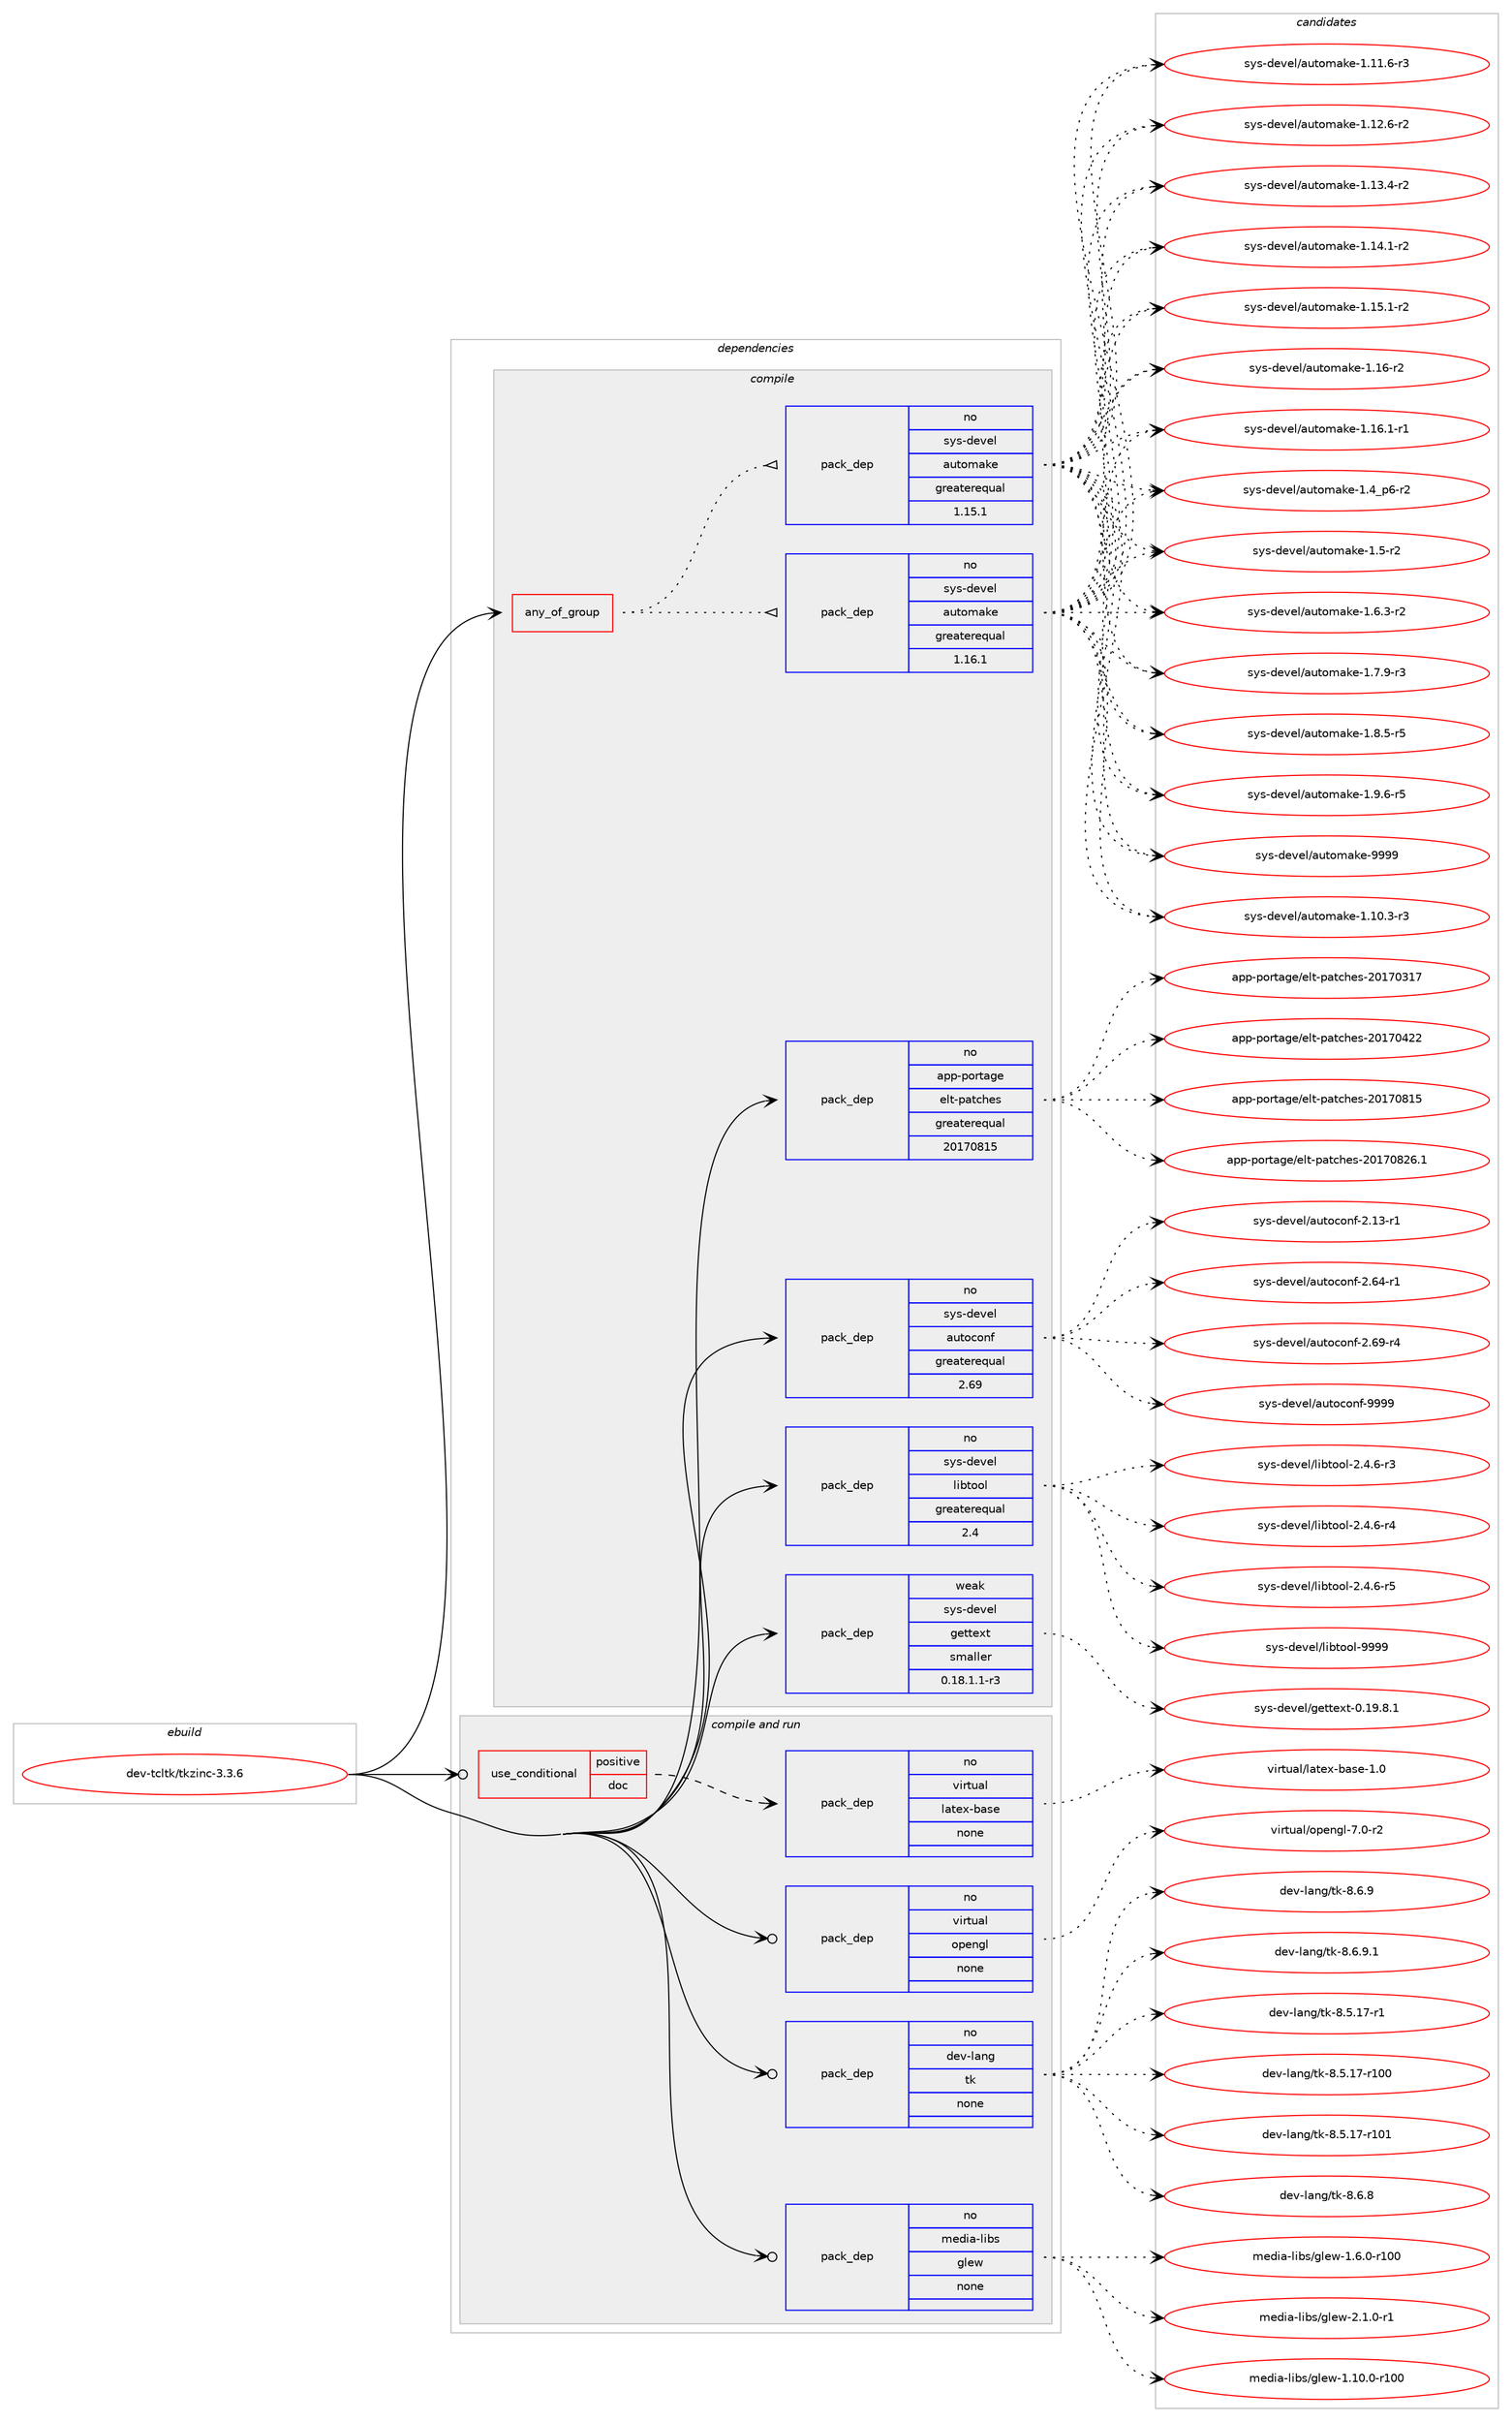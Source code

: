 digraph prolog {

# *************
# Graph options
# *************

newrank=true;
concentrate=true;
compound=true;
graph [rankdir=LR,fontname=Helvetica,fontsize=10,ranksep=1.5];#, ranksep=2.5, nodesep=0.2];
edge  [arrowhead=vee];
node  [fontname=Helvetica,fontsize=10];

# **********
# The ebuild
# **********

subgraph cluster_leftcol {
color=gray;
rank=same;
label=<<i>ebuild</i>>;
id [label="dev-tcltk/tkzinc-3.3.6", color=red, width=4, href="../dev-tcltk/tkzinc-3.3.6.svg"];
}

# ****************
# The dependencies
# ****************

subgraph cluster_midcol {
color=gray;
label=<<i>dependencies</i>>;
subgraph cluster_compile {
fillcolor="#eeeeee";
style=filled;
label=<<i>compile</i>>;
subgraph any22978 {
dependency1539150 [label=<<TABLE BORDER="0" CELLBORDER="1" CELLSPACING="0" CELLPADDING="4"><TR><TD CELLPADDING="10">any_of_group</TD></TR></TABLE>>, shape=none, color=red];subgraph pack1092605 {
dependency1539151 [label=<<TABLE BORDER="0" CELLBORDER="1" CELLSPACING="0" CELLPADDING="4" WIDTH="220"><TR><TD ROWSPAN="6" CELLPADDING="30">pack_dep</TD></TR><TR><TD WIDTH="110">no</TD></TR><TR><TD>sys-devel</TD></TR><TR><TD>automake</TD></TR><TR><TD>greaterequal</TD></TR><TR><TD>1.16.1</TD></TR></TABLE>>, shape=none, color=blue];
}
dependency1539150:e -> dependency1539151:w [weight=20,style="dotted",arrowhead="oinv"];
subgraph pack1092606 {
dependency1539152 [label=<<TABLE BORDER="0" CELLBORDER="1" CELLSPACING="0" CELLPADDING="4" WIDTH="220"><TR><TD ROWSPAN="6" CELLPADDING="30">pack_dep</TD></TR><TR><TD WIDTH="110">no</TD></TR><TR><TD>sys-devel</TD></TR><TR><TD>automake</TD></TR><TR><TD>greaterequal</TD></TR><TR><TD>1.15.1</TD></TR></TABLE>>, shape=none, color=blue];
}
dependency1539150:e -> dependency1539152:w [weight=20,style="dotted",arrowhead="oinv"];
}
id:e -> dependency1539150:w [weight=20,style="solid",arrowhead="vee"];
subgraph pack1092607 {
dependency1539153 [label=<<TABLE BORDER="0" CELLBORDER="1" CELLSPACING="0" CELLPADDING="4" WIDTH="220"><TR><TD ROWSPAN="6" CELLPADDING="30">pack_dep</TD></TR><TR><TD WIDTH="110">no</TD></TR><TR><TD>app-portage</TD></TR><TR><TD>elt-patches</TD></TR><TR><TD>greaterequal</TD></TR><TR><TD>20170815</TD></TR></TABLE>>, shape=none, color=blue];
}
id:e -> dependency1539153:w [weight=20,style="solid",arrowhead="vee"];
subgraph pack1092608 {
dependency1539154 [label=<<TABLE BORDER="0" CELLBORDER="1" CELLSPACING="0" CELLPADDING="4" WIDTH="220"><TR><TD ROWSPAN="6" CELLPADDING="30">pack_dep</TD></TR><TR><TD WIDTH="110">no</TD></TR><TR><TD>sys-devel</TD></TR><TR><TD>autoconf</TD></TR><TR><TD>greaterequal</TD></TR><TR><TD>2.69</TD></TR></TABLE>>, shape=none, color=blue];
}
id:e -> dependency1539154:w [weight=20,style="solid",arrowhead="vee"];
subgraph pack1092609 {
dependency1539155 [label=<<TABLE BORDER="0" CELLBORDER="1" CELLSPACING="0" CELLPADDING="4" WIDTH="220"><TR><TD ROWSPAN="6" CELLPADDING="30">pack_dep</TD></TR><TR><TD WIDTH="110">no</TD></TR><TR><TD>sys-devel</TD></TR><TR><TD>libtool</TD></TR><TR><TD>greaterequal</TD></TR><TR><TD>2.4</TD></TR></TABLE>>, shape=none, color=blue];
}
id:e -> dependency1539155:w [weight=20,style="solid",arrowhead="vee"];
subgraph pack1092610 {
dependency1539156 [label=<<TABLE BORDER="0" CELLBORDER="1" CELLSPACING="0" CELLPADDING="4" WIDTH="220"><TR><TD ROWSPAN="6" CELLPADDING="30">pack_dep</TD></TR><TR><TD WIDTH="110">weak</TD></TR><TR><TD>sys-devel</TD></TR><TR><TD>gettext</TD></TR><TR><TD>smaller</TD></TR><TR><TD>0.18.1.1-r3</TD></TR></TABLE>>, shape=none, color=blue];
}
id:e -> dependency1539156:w [weight=20,style="solid",arrowhead="vee"];
}
subgraph cluster_compileandrun {
fillcolor="#eeeeee";
style=filled;
label=<<i>compile and run</i>>;
subgraph cond422978 {
dependency1539157 [label=<<TABLE BORDER="0" CELLBORDER="1" CELLSPACING="0" CELLPADDING="4"><TR><TD ROWSPAN="3" CELLPADDING="10">use_conditional</TD></TR><TR><TD>positive</TD></TR><TR><TD>doc</TD></TR></TABLE>>, shape=none, color=red];
subgraph pack1092611 {
dependency1539158 [label=<<TABLE BORDER="0" CELLBORDER="1" CELLSPACING="0" CELLPADDING="4" WIDTH="220"><TR><TD ROWSPAN="6" CELLPADDING="30">pack_dep</TD></TR><TR><TD WIDTH="110">no</TD></TR><TR><TD>virtual</TD></TR><TR><TD>latex-base</TD></TR><TR><TD>none</TD></TR><TR><TD></TD></TR></TABLE>>, shape=none, color=blue];
}
dependency1539157:e -> dependency1539158:w [weight=20,style="dashed",arrowhead="vee"];
}
id:e -> dependency1539157:w [weight=20,style="solid",arrowhead="odotvee"];
subgraph pack1092612 {
dependency1539159 [label=<<TABLE BORDER="0" CELLBORDER="1" CELLSPACING="0" CELLPADDING="4" WIDTH="220"><TR><TD ROWSPAN="6" CELLPADDING="30">pack_dep</TD></TR><TR><TD WIDTH="110">no</TD></TR><TR><TD>dev-lang</TD></TR><TR><TD>tk</TD></TR><TR><TD>none</TD></TR><TR><TD></TD></TR></TABLE>>, shape=none, color=blue];
}
id:e -> dependency1539159:w [weight=20,style="solid",arrowhead="odotvee"];
subgraph pack1092613 {
dependency1539160 [label=<<TABLE BORDER="0" CELLBORDER="1" CELLSPACING="0" CELLPADDING="4" WIDTH="220"><TR><TD ROWSPAN="6" CELLPADDING="30">pack_dep</TD></TR><TR><TD WIDTH="110">no</TD></TR><TR><TD>media-libs</TD></TR><TR><TD>glew</TD></TR><TR><TD>none</TD></TR><TR><TD></TD></TR></TABLE>>, shape=none, color=blue];
}
id:e -> dependency1539160:w [weight=20,style="solid",arrowhead="odotvee"];
subgraph pack1092614 {
dependency1539161 [label=<<TABLE BORDER="0" CELLBORDER="1" CELLSPACING="0" CELLPADDING="4" WIDTH="220"><TR><TD ROWSPAN="6" CELLPADDING="30">pack_dep</TD></TR><TR><TD WIDTH="110">no</TD></TR><TR><TD>virtual</TD></TR><TR><TD>opengl</TD></TR><TR><TD>none</TD></TR><TR><TD></TD></TR></TABLE>>, shape=none, color=blue];
}
id:e -> dependency1539161:w [weight=20,style="solid",arrowhead="odotvee"];
}
subgraph cluster_run {
fillcolor="#eeeeee";
style=filled;
label=<<i>run</i>>;
}
}

# **************
# The candidates
# **************

subgraph cluster_choices {
rank=same;
color=gray;
label=<<i>candidates</i>>;

subgraph choice1092605 {
color=black;
nodesep=1;
choice11512111545100101118101108479711711611110997107101454946494846514511451 [label="sys-devel/automake-1.10.3-r3", color=red, width=4,href="../sys-devel/automake-1.10.3-r3.svg"];
choice11512111545100101118101108479711711611110997107101454946494946544511451 [label="sys-devel/automake-1.11.6-r3", color=red, width=4,href="../sys-devel/automake-1.11.6-r3.svg"];
choice11512111545100101118101108479711711611110997107101454946495046544511450 [label="sys-devel/automake-1.12.6-r2", color=red, width=4,href="../sys-devel/automake-1.12.6-r2.svg"];
choice11512111545100101118101108479711711611110997107101454946495146524511450 [label="sys-devel/automake-1.13.4-r2", color=red, width=4,href="../sys-devel/automake-1.13.4-r2.svg"];
choice11512111545100101118101108479711711611110997107101454946495246494511450 [label="sys-devel/automake-1.14.1-r2", color=red, width=4,href="../sys-devel/automake-1.14.1-r2.svg"];
choice11512111545100101118101108479711711611110997107101454946495346494511450 [label="sys-devel/automake-1.15.1-r2", color=red, width=4,href="../sys-devel/automake-1.15.1-r2.svg"];
choice1151211154510010111810110847971171161111099710710145494649544511450 [label="sys-devel/automake-1.16-r2", color=red, width=4,href="../sys-devel/automake-1.16-r2.svg"];
choice11512111545100101118101108479711711611110997107101454946495446494511449 [label="sys-devel/automake-1.16.1-r1", color=red, width=4,href="../sys-devel/automake-1.16.1-r1.svg"];
choice115121115451001011181011084797117116111109971071014549465295112544511450 [label="sys-devel/automake-1.4_p6-r2", color=red, width=4,href="../sys-devel/automake-1.4_p6-r2.svg"];
choice11512111545100101118101108479711711611110997107101454946534511450 [label="sys-devel/automake-1.5-r2", color=red, width=4,href="../sys-devel/automake-1.5-r2.svg"];
choice115121115451001011181011084797117116111109971071014549465446514511450 [label="sys-devel/automake-1.6.3-r2", color=red, width=4,href="../sys-devel/automake-1.6.3-r2.svg"];
choice115121115451001011181011084797117116111109971071014549465546574511451 [label="sys-devel/automake-1.7.9-r3", color=red, width=4,href="../sys-devel/automake-1.7.9-r3.svg"];
choice115121115451001011181011084797117116111109971071014549465646534511453 [label="sys-devel/automake-1.8.5-r5", color=red, width=4,href="../sys-devel/automake-1.8.5-r5.svg"];
choice115121115451001011181011084797117116111109971071014549465746544511453 [label="sys-devel/automake-1.9.6-r5", color=red, width=4,href="../sys-devel/automake-1.9.6-r5.svg"];
choice115121115451001011181011084797117116111109971071014557575757 [label="sys-devel/automake-9999", color=red, width=4,href="../sys-devel/automake-9999.svg"];
dependency1539151:e -> choice11512111545100101118101108479711711611110997107101454946494846514511451:w [style=dotted,weight="100"];
dependency1539151:e -> choice11512111545100101118101108479711711611110997107101454946494946544511451:w [style=dotted,weight="100"];
dependency1539151:e -> choice11512111545100101118101108479711711611110997107101454946495046544511450:w [style=dotted,weight="100"];
dependency1539151:e -> choice11512111545100101118101108479711711611110997107101454946495146524511450:w [style=dotted,weight="100"];
dependency1539151:e -> choice11512111545100101118101108479711711611110997107101454946495246494511450:w [style=dotted,weight="100"];
dependency1539151:e -> choice11512111545100101118101108479711711611110997107101454946495346494511450:w [style=dotted,weight="100"];
dependency1539151:e -> choice1151211154510010111810110847971171161111099710710145494649544511450:w [style=dotted,weight="100"];
dependency1539151:e -> choice11512111545100101118101108479711711611110997107101454946495446494511449:w [style=dotted,weight="100"];
dependency1539151:e -> choice115121115451001011181011084797117116111109971071014549465295112544511450:w [style=dotted,weight="100"];
dependency1539151:e -> choice11512111545100101118101108479711711611110997107101454946534511450:w [style=dotted,weight="100"];
dependency1539151:e -> choice115121115451001011181011084797117116111109971071014549465446514511450:w [style=dotted,weight="100"];
dependency1539151:e -> choice115121115451001011181011084797117116111109971071014549465546574511451:w [style=dotted,weight="100"];
dependency1539151:e -> choice115121115451001011181011084797117116111109971071014549465646534511453:w [style=dotted,weight="100"];
dependency1539151:e -> choice115121115451001011181011084797117116111109971071014549465746544511453:w [style=dotted,weight="100"];
dependency1539151:e -> choice115121115451001011181011084797117116111109971071014557575757:w [style=dotted,weight="100"];
}
subgraph choice1092606 {
color=black;
nodesep=1;
choice11512111545100101118101108479711711611110997107101454946494846514511451 [label="sys-devel/automake-1.10.3-r3", color=red, width=4,href="../sys-devel/automake-1.10.3-r3.svg"];
choice11512111545100101118101108479711711611110997107101454946494946544511451 [label="sys-devel/automake-1.11.6-r3", color=red, width=4,href="../sys-devel/automake-1.11.6-r3.svg"];
choice11512111545100101118101108479711711611110997107101454946495046544511450 [label="sys-devel/automake-1.12.6-r2", color=red, width=4,href="../sys-devel/automake-1.12.6-r2.svg"];
choice11512111545100101118101108479711711611110997107101454946495146524511450 [label="sys-devel/automake-1.13.4-r2", color=red, width=4,href="../sys-devel/automake-1.13.4-r2.svg"];
choice11512111545100101118101108479711711611110997107101454946495246494511450 [label="sys-devel/automake-1.14.1-r2", color=red, width=4,href="../sys-devel/automake-1.14.1-r2.svg"];
choice11512111545100101118101108479711711611110997107101454946495346494511450 [label="sys-devel/automake-1.15.1-r2", color=red, width=4,href="../sys-devel/automake-1.15.1-r2.svg"];
choice1151211154510010111810110847971171161111099710710145494649544511450 [label="sys-devel/automake-1.16-r2", color=red, width=4,href="../sys-devel/automake-1.16-r2.svg"];
choice11512111545100101118101108479711711611110997107101454946495446494511449 [label="sys-devel/automake-1.16.1-r1", color=red, width=4,href="../sys-devel/automake-1.16.1-r1.svg"];
choice115121115451001011181011084797117116111109971071014549465295112544511450 [label="sys-devel/automake-1.4_p6-r2", color=red, width=4,href="../sys-devel/automake-1.4_p6-r2.svg"];
choice11512111545100101118101108479711711611110997107101454946534511450 [label="sys-devel/automake-1.5-r2", color=red, width=4,href="../sys-devel/automake-1.5-r2.svg"];
choice115121115451001011181011084797117116111109971071014549465446514511450 [label="sys-devel/automake-1.6.3-r2", color=red, width=4,href="../sys-devel/automake-1.6.3-r2.svg"];
choice115121115451001011181011084797117116111109971071014549465546574511451 [label="sys-devel/automake-1.7.9-r3", color=red, width=4,href="../sys-devel/automake-1.7.9-r3.svg"];
choice115121115451001011181011084797117116111109971071014549465646534511453 [label="sys-devel/automake-1.8.5-r5", color=red, width=4,href="../sys-devel/automake-1.8.5-r5.svg"];
choice115121115451001011181011084797117116111109971071014549465746544511453 [label="sys-devel/automake-1.9.6-r5", color=red, width=4,href="../sys-devel/automake-1.9.6-r5.svg"];
choice115121115451001011181011084797117116111109971071014557575757 [label="sys-devel/automake-9999", color=red, width=4,href="../sys-devel/automake-9999.svg"];
dependency1539152:e -> choice11512111545100101118101108479711711611110997107101454946494846514511451:w [style=dotted,weight="100"];
dependency1539152:e -> choice11512111545100101118101108479711711611110997107101454946494946544511451:w [style=dotted,weight="100"];
dependency1539152:e -> choice11512111545100101118101108479711711611110997107101454946495046544511450:w [style=dotted,weight="100"];
dependency1539152:e -> choice11512111545100101118101108479711711611110997107101454946495146524511450:w [style=dotted,weight="100"];
dependency1539152:e -> choice11512111545100101118101108479711711611110997107101454946495246494511450:w [style=dotted,weight="100"];
dependency1539152:e -> choice11512111545100101118101108479711711611110997107101454946495346494511450:w [style=dotted,weight="100"];
dependency1539152:e -> choice1151211154510010111810110847971171161111099710710145494649544511450:w [style=dotted,weight="100"];
dependency1539152:e -> choice11512111545100101118101108479711711611110997107101454946495446494511449:w [style=dotted,weight="100"];
dependency1539152:e -> choice115121115451001011181011084797117116111109971071014549465295112544511450:w [style=dotted,weight="100"];
dependency1539152:e -> choice11512111545100101118101108479711711611110997107101454946534511450:w [style=dotted,weight="100"];
dependency1539152:e -> choice115121115451001011181011084797117116111109971071014549465446514511450:w [style=dotted,weight="100"];
dependency1539152:e -> choice115121115451001011181011084797117116111109971071014549465546574511451:w [style=dotted,weight="100"];
dependency1539152:e -> choice115121115451001011181011084797117116111109971071014549465646534511453:w [style=dotted,weight="100"];
dependency1539152:e -> choice115121115451001011181011084797117116111109971071014549465746544511453:w [style=dotted,weight="100"];
dependency1539152:e -> choice115121115451001011181011084797117116111109971071014557575757:w [style=dotted,weight="100"];
}
subgraph choice1092607 {
color=black;
nodesep=1;
choice97112112451121111141169710310147101108116451129711699104101115455048495548514955 [label="app-portage/elt-patches-20170317", color=red, width=4,href="../app-portage/elt-patches-20170317.svg"];
choice97112112451121111141169710310147101108116451129711699104101115455048495548525050 [label="app-portage/elt-patches-20170422", color=red, width=4,href="../app-portage/elt-patches-20170422.svg"];
choice97112112451121111141169710310147101108116451129711699104101115455048495548564953 [label="app-portage/elt-patches-20170815", color=red, width=4,href="../app-portage/elt-patches-20170815.svg"];
choice971121124511211111411697103101471011081164511297116991041011154550484955485650544649 [label="app-portage/elt-patches-20170826.1", color=red, width=4,href="../app-portage/elt-patches-20170826.1.svg"];
dependency1539153:e -> choice97112112451121111141169710310147101108116451129711699104101115455048495548514955:w [style=dotted,weight="100"];
dependency1539153:e -> choice97112112451121111141169710310147101108116451129711699104101115455048495548525050:w [style=dotted,weight="100"];
dependency1539153:e -> choice97112112451121111141169710310147101108116451129711699104101115455048495548564953:w [style=dotted,weight="100"];
dependency1539153:e -> choice971121124511211111411697103101471011081164511297116991041011154550484955485650544649:w [style=dotted,weight="100"];
}
subgraph choice1092608 {
color=black;
nodesep=1;
choice1151211154510010111810110847971171161119911111010245504649514511449 [label="sys-devel/autoconf-2.13-r1", color=red, width=4,href="../sys-devel/autoconf-2.13-r1.svg"];
choice1151211154510010111810110847971171161119911111010245504654524511449 [label="sys-devel/autoconf-2.64-r1", color=red, width=4,href="../sys-devel/autoconf-2.64-r1.svg"];
choice1151211154510010111810110847971171161119911111010245504654574511452 [label="sys-devel/autoconf-2.69-r4", color=red, width=4,href="../sys-devel/autoconf-2.69-r4.svg"];
choice115121115451001011181011084797117116111991111101024557575757 [label="sys-devel/autoconf-9999", color=red, width=4,href="../sys-devel/autoconf-9999.svg"];
dependency1539154:e -> choice1151211154510010111810110847971171161119911111010245504649514511449:w [style=dotted,weight="100"];
dependency1539154:e -> choice1151211154510010111810110847971171161119911111010245504654524511449:w [style=dotted,weight="100"];
dependency1539154:e -> choice1151211154510010111810110847971171161119911111010245504654574511452:w [style=dotted,weight="100"];
dependency1539154:e -> choice115121115451001011181011084797117116111991111101024557575757:w [style=dotted,weight="100"];
}
subgraph choice1092609 {
color=black;
nodesep=1;
choice1151211154510010111810110847108105981161111111084550465246544511451 [label="sys-devel/libtool-2.4.6-r3", color=red, width=4,href="../sys-devel/libtool-2.4.6-r3.svg"];
choice1151211154510010111810110847108105981161111111084550465246544511452 [label="sys-devel/libtool-2.4.6-r4", color=red, width=4,href="../sys-devel/libtool-2.4.6-r4.svg"];
choice1151211154510010111810110847108105981161111111084550465246544511453 [label="sys-devel/libtool-2.4.6-r5", color=red, width=4,href="../sys-devel/libtool-2.4.6-r5.svg"];
choice1151211154510010111810110847108105981161111111084557575757 [label="sys-devel/libtool-9999", color=red, width=4,href="../sys-devel/libtool-9999.svg"];
dependency1539155:e -> choice1151211154510010111810110847108105981161111111084550465246544511451:w [style=dotted,weight="100"];
dependency1539155:e -> choice1151211154510010111810110847108105981161111111084550465246544511452:w [style=dotted,weight="100"];
dependency1539155:e -> choice1151211154510010111810110847108105981161111111084550465246544511453:w [style=dotted,weight="100"];
dependency1539155:e -> choice1151211154510010111810110847108105981161111111084557575757:w [style=dotted,weight="100"];
}
subgraph choice1092610 {
color=black;
nodesep=1;
choice1151211154510010111810110847103101116116101120116454846495746564649 [label="sys-devel/gettext-0.19.8.1", color=red, width=4,href="../sys-devel/gettext-0.19.8.1.svg"];
dependency1539156:e -> choice1151211154510010111810110847103101116116101120116454846495746564649:w [style=dotted,weight="100"];
}
subgraph choice1092611 {
color=black;
nodesep=1;
choice11810511411611797108471089711610112045989711510145494648 [label="virtual/latex-base-1.0", color=red, width=4,href="../virtual/latex-base-1.0.svg"];
dependency1539158:e -> choice11810511411611797108471089711610112045989711510145494648:w [style=dotted,weight="100"];
}
subgraph choice1092612 {
color=black;
nodesep=1;
choice100101118451089711010347116107455646534649554511449 [label="dev-lang/tk-8.5.17-r1", color=red, width=4,href="../dev-lang/tk-8.5.17-r1.svg"];
choice1001011184510897110103471161074556465346495545114494848 [label="dev-lang/tk-8.5.17-r100", color=red, width=4,href="../dev-lang/tk-8.5.17-r100.svg"];
choice1001011184510897110103471161074556465346495545114494849 [label="dev-lang/tk-8.5.17-r101", color=red, width=4,href="../dev-lang/tk-8.5.17-r101.svg"];
choice100101118451089711010347116107455646544656 [label="dev-lang/tk-8.6.8", color=red, width=4,href="../dev-lang/tk-8.6.8.svg"];
choice100101118451089711010347116107455646544657 [label="dev-lang/tk-8.6.9", color=red, width=4,href="../dev-lang/tk-8.6.9.svg"];
choice1001011184510897110103471161074556465446574649 [label="dev-lang/tk-8.6.9.1", color=red, width=4,href="../dev-lang/tk-8.6.9.1.svg"];
dependency1539159:e -> choice100101118451089711010347116107455646534649554511449:w [style=dotted,weight="100"];
dependency1539159:e -> choice1001011184510897110103471161074556465346495545114494848:w [style=dotted,weight="100"];
dependency1539159:e -> choice1001011184510897110103471161074556465346495545114494849:w [style=dotted,weight="100"];
dependency1539159:e -> choice100101118451089711010347116107455646544656:w [style=dotted,weight="100"];
dependency1539159:e -> choice100101118451089711010347116107455646544657:w [style=dotted,weight="100"];
dependency1539159:e -> choice1001011184510897110103471161074556465446574649:w [style=dotted,weight="100"];
}
subgraph choice1092613 {
color=black;
nodesep=1;
choice109101100105974510810598115471031081011194549464948464845114494848 [label="media-libs/glew-1.10.0-r100", color=red, width=4,href="../media-libs/glew-1.10.0-r100.svg"];
choice1091011001059745108105981154710310810111945494654464845114494848 [label="media-libs/glew-1.6.0-r100", color=red, width=4,href="../media-libs/glew-1.6.0-r100.svg"];
choice109101100105974510810598115471031081011194550464946484511449 [label="media-libs/glew-2.1.0-r1", color=red, width=4,href="../media-libs/glew-2.1.0-r1.svg"];
dependency1539160:e -> choice109101100105974510810598115471031081011194549464948464845114494848:w [style=dotted,weight="100"];
dependency1539160:e -> choice1091011001059745108105981154710310810111945494654464845114494848:w [style=dotted,weight="100"];
dependency1539160:e -> choice109101100105974510810598115471031081011194550464946484511449:w [style=dotted,weight="100"];
}
subgraph choice1092614 {
color=black;
nodesep=1;
choice1181051141161179710847111112101110103108455546484511450 [label="virtual/opengl-7.0-r2", color=red, width=4,href="../virtual/opengl-7.0-r2.svg"];
dependency1539161:e -> choice1181051141161179710847111112101110103108455546484511450:w [style=dotted,weight="100"];
}
}

}
